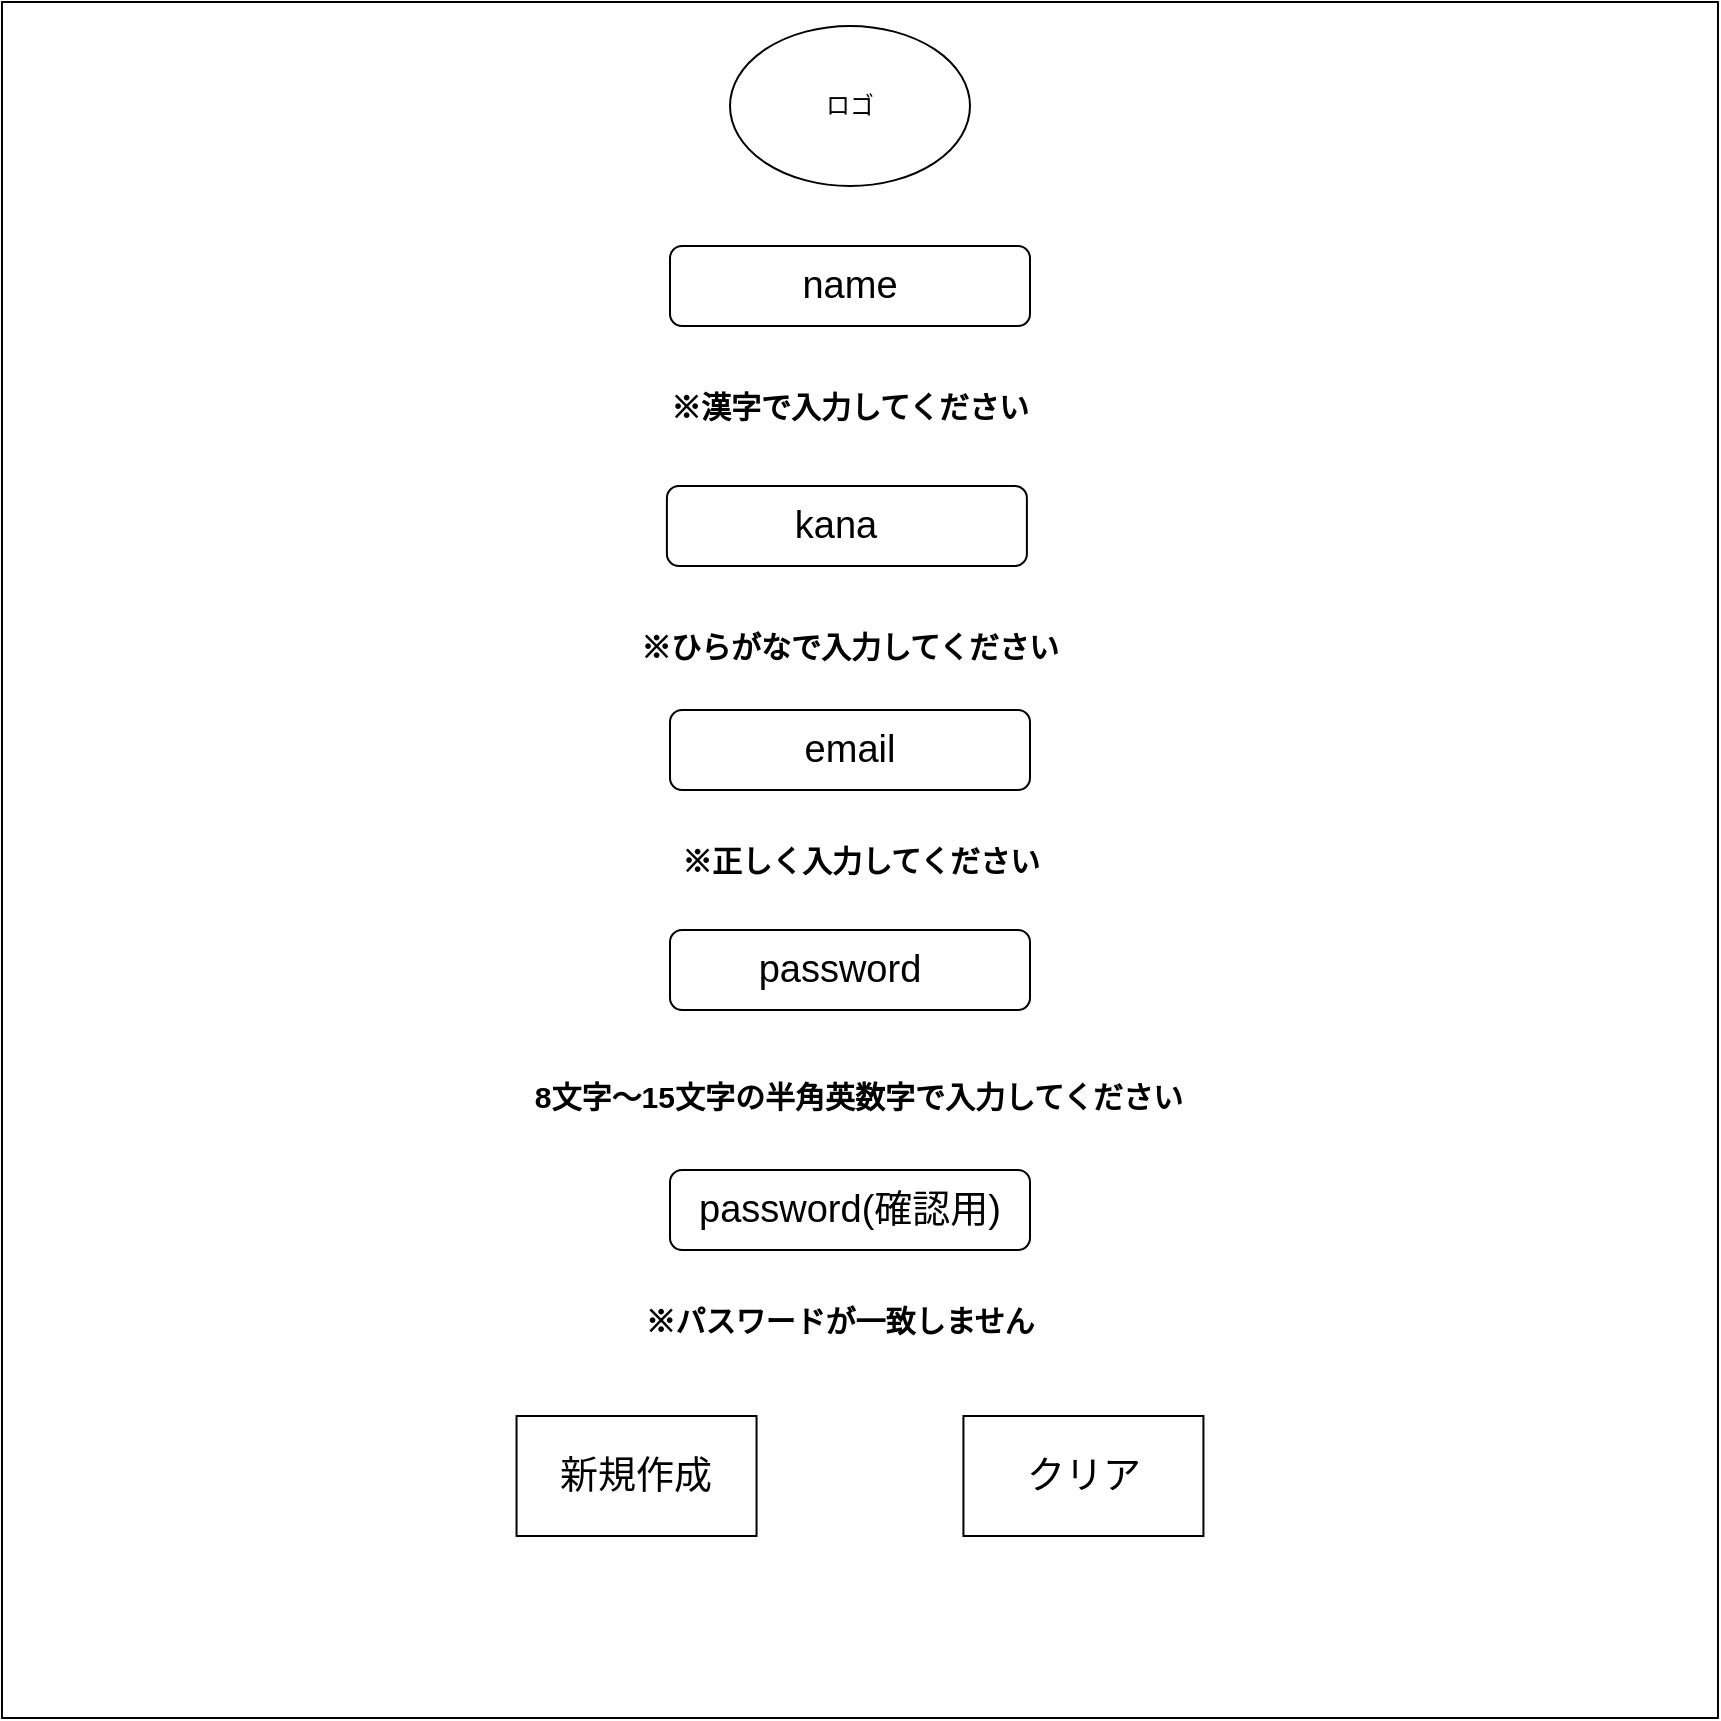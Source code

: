 <mxfile version="14.7.6" type="device"><diagram id="eQqxoxu3f9URPecMcTts" name="ページ1"><mxGraphModel dx="2556" dy="2036" grid="1" gridSize="10" guides="1" tooltips="1" connect="1" arrows="1" fold="1" page="1" pageScale="1" pageWidth="827" pageHeight="1169" math="0" shadow="0"><root><mxCell id="0"/><mxCell id="1" parent="0"/><mxCell id="3" value="" style="whiteSpace=wrap;html=1;aspect=fixed;" parent="1" vertex="1"><mxGeometry x="-164.01" y="-2" width="858" height="858" as="geometry"/></mxCell><mxCell id="6" value="" style="rounded=1;whiteSpace=wrap;html=1;" parent="1" vertex="1"><mxGeometry x="170" y="120" width="180" height="40" as="geometry"/></mxCell><mxCell id="20" value="ロゴ" style="ellipse;whiteSpace=wrap;html=1;" parent="1" vertex="1"><mxGeometry x="200" y="10" width="120" height="80" as="geometry"/></mxCell><mxCell id="YdUYTukPP7YnFcxE4BGH-20" value="" style="group" parent="1" vertex="1" connectable="0"><mxGeometry x="93.27" y="700" width="120" height="70" as="geometry"/></mxCell><mxCell id="2" value="" style="rounded=0;whiteSpace=wrap;html=1;" parent="YdUYTukPP7YnFcxE4BGH-20" vertex="1"><mxGeometry y="5" width="120" height="60" as="geometry"/></mxCell><mxCell id="11" value="新規作成" style="text;html=1;strokeColor=none;fillColor=none;align=center;verticalAlign=middle;whiteSpace=wrap;rounded=0;fontSize=19;" parent="YdUYTukPP7YnFcxE4BGH-20" vertex="1"><mxGeometry x="10" width="100" height="70" as="geometry"/></mxCell><mxCell id="YdUYTukPP7YnFcxE4BGH-21" value="" style="group" parent="1" vertex="1" connectable="0"><mxGeometry x="316.72" y="700" width="120" height="70" as="geometry"/></mxCell><mxCell id="19" value="" style="rounded=0;whiteSpace=wrap;html=1;" parent="YdUYTukPP7YnFcxE4BGH-21" vertex="1"><mxGeometry y="5" width="120" height="60" as="geometry"/></mxCell><mxCell id="18" value="クリア" style="text;html=1;strokeColor=none;fillColor=none;align=center;verticalAlign=middle;whiteSpace=wrap;rounded=0;fontSize=19;" parent="YdUYTukPP7YnFcxE4BGH-21" vertex="1"><mxGeometry x="10" width="100" height="70" as="geometry"/></mxCell><mxCell id="d6w8lax0qtI4ywFpqKFi-20" value="※パスワードが一致しません" style="text;html=1;strokeColor=none;fillColor=none;align=center;verticalAlign=middle;whiteSpace=wrap;rounded=0;fontStyle=1;fontSize=15;" parent="1" vertex="1"><mxGeometry x="155" y="647" width="200" height="20" as="geometry"/></mxCell><mxCell id="14" value="name" style="text;html=1;strokeColor=none;fillColor=none;align=center;verticalAlign=middle;whiteSpace=wrap;rounded=0;fontSize=19;" parent="1" vertex="1"><mxGeometry x="215" y="137.5" width="90" height="5" as="geometry"/></mxCell><mxCell id="wWR0UaXJQpv6Mgtrs9Yl-25" value="※ひらがなで入力してください" style="text;html=1;strokeColor=none;fillColor=none;align=center;verticalAlign=middle;whiteSpace=wrap;rounded=0;fontStyle=1;fontSize=15;" vertex="1" parent="1"><mxGeometry x="150" y="310" width="220" height="20" as="geometry"/></mxCell><mxCell id="9" value="" style="rounded=1;whiteSpace=wrap;html=1;" parent="1" vertex="1"><mxGeometry x="170" y="462" width="180" height="40" as="geometry"/></mxCell><mxCell id="12" value="password" style="text;html=1;strokeColor=none;fillColor=none;align=center;verticalAlign=middle;whiteSpace=wrap;rounded=0;fontSize=19;" parent="1" vertex="1"><mxGeometry x="210" y="447" width="90" height="70" as="geometry"/></mxCell><mxCell id="YdUYTukPP7YnFcxE4BGH-22" value="8文字～15文字の半角英数字で入力してください" style="text;html=1;strokeColor=none;fillColor=none;align=center;verticalAlign=middle;whiteSpace=wrap;rounded=0;fontStyle=1;fontSize=15;" parent="1" vertex="1"><mxGeometry x="93.27" y="540" width="343.45" height="10" as="geometry"/></mxCell><mxCell id="d6w8lax0qtI4ywFpqKFi-22" value="&lt;font style=&quot;vertical-align: inherit&quot;&gt;&lt;font style=&quot;vertical-align: inherit&quot;&gt;※漢字で入力してください&lt;/font&gt;&lt;/font&gt;" style="text;html=1;strokeColor=none;fillColor=none;align=center;verticalAlign=middle;whiteSpace=wrap;rounded=0;fontStyle=1;fontSize=15;" parent="1" vertex="1"><mxGeometry x="165" y="190" width="190" height="20" as="geometry"/></mxCell><mxCell id="d6w8lax0qtI4ywFpqKFi-21" value="※正しく入力してください" style="text;html=1;strokeColor=none;fillColor=none;align=center;verticalAlign=middle;whiteSpace=wrap;rounded=0;fontStyle=1;fontSize=15;" parent="1" vertex="1"><mxGeometry x="171.55" y="407" width="186.89" height="40" as="geometry"/></mxCell><mxCell id="wWR0UaXJQpv6Mgtrs9Yl-33" value="" style="rounded=1;whiteSpace=wrap;html=1;" vertex="1" parent="1"><mxGeometry x="168.45" y="240" width="180" height="40" as="geometry"/></mxCell><mxCell id="wWR0UaXJQpv6Mgtrs9Yl-35" value="kana" style="text;html=1;strokeColor=none;fillColor=none;align=center;verticalAlign=middle;whiteSpace=wrap;rounded=0;fontSize=19;" vertex="1" parent="1"><mxGeometry x="208.45" y="257.5" width="90" height="5" as="geometry"/></mxCell><mxCell id="wWR0UaXJQpv6Mgtrs9Yl-39" value="" style="group" vertex="1" connectable="0" parent="1"><mxGeometry x="170" y="352" width="180" height="40" as="geometry"/></mxCell><mxCell id="wWR0UaXJQpv6Mgtrs9Yl-30" value="" style="rounded=1;whiteSpace=wrap;html=1;" vertex="1" parent="wWR0UaXJQpv6Mgtrs9Yl-39"><mxGeometry width="180" height="40" as="geometry"/></mxCell><mxCell id="wWR0UaXJQpv6Mgtrs9Yl-32" value="email" style="text;html=1;strokeColor=none;fillColor=none;align=center;verticalAlign=middle;whiteSpace=wrap;rounded=0;fontSize=19;" vertex="1" parent="wWR0UaXJQpv6Mgtrs9Yl-39"><mxGeometry x="45" y="17.5" width="90" height="5" as="geometry"/></mxCell><mxCell id="wWR0UaXJQpv6Mgtrs9Yl-40" value="" style="group" vertex="1" connectable="0" parent="1"><mxGeometry x="170" y="567" width="180" height="70" as="geometry"/></mxCell><mxCell id="8" value="" style="rounded=1;whiteSpace=wrap;html=1;" parent="wWR0UaXJQpv6Mgtrs9Yl-40" vertex="1"><mxGeometry y="15" width="180" height="40" as="geometry"/></mxCell><mxCell id="15" value="password(確認用)" style="text;html=1;strokeColor=none;fillColor=none;align=center;verticalAlign=middle;whiteSpace=wrap;rounded=0;fontSize=19;" parent="wWR0UaXJQpv6Mgtrs9Yl-40" vertex="1"><mxGeometry width="180" height="70" as="geometry"/></mxCell></root></mxGraphModel></diagram></mxfile>